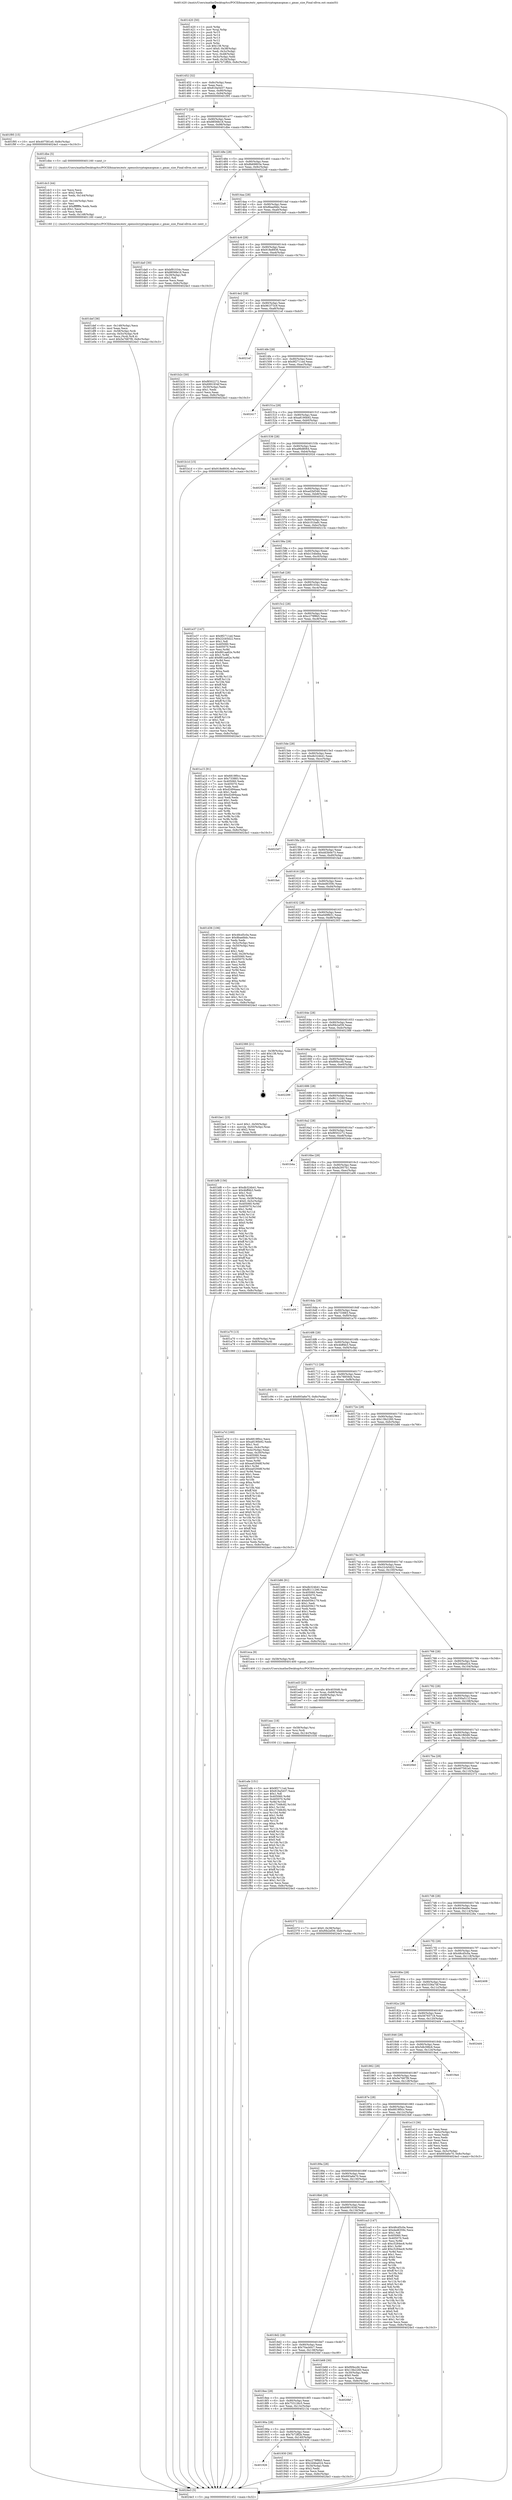 digraph "0x401420" {
  label = "0x401420 (/mnt/c/Users/mathe/Desktop/tcc/POCII/binaries/extr_opensslcryptogmacgmac.c_gmac_size_Final-ollvm.out::main(0))"
  labelloc = "t"
  node[shape=record]

  Entry [label="",width=0.3,height=0.3,shape=circle,fillcolor=black,style=filled]
  "0x401452" [label="{
     0x401452 [32]\l
     | [instrs]\l
     &nbsp;&nbsp;0x401452 \<+6\>: mov -0x8c(%rbp),%eax\l
     &nbsp;&nbsp;0x401458 \<+2\>: mov %eax,%ecx\l
     &nbsp;&nbsp;0x40145a \<+6\>: sub $0x816a5d37,%ecx\l
     &nbsp;&nbsp;0x401460 \<+6\>: mov %eax,-0x90(%rbp)\l
     &nbsp;&nbsp;0x401466 \<+6\>: mov %ecx,-0x94(%rbp)\l
     &nbsp;&nbsp;0x40146c \<+6\>: je 0000000000401f95 \<main+0xb75\>\l
  }"]
  "0x401f95" [label="{
     0x401f95 [15]\l
     | [instrs]\l
     &nbsp;&nbsp;0x401f95 \<+10\>: movl $0x407581e0,-0x8c(%rbp)\l
     &nbsp;&nbsp;0x401f9f \<+5\>: jmp 00000000004024e3 \<main+0x10c3\>\l
  }"]
  "0x401472" [label="{
     0x401472 [28]\l
     | [instrs]\l
     &nbsp;&nbsp;0x401472 \<+5\>: jmp 0000000000401477 \<main+0x57\>\l
     &nbsp;&nbsp;0x401477 \<+6\>: mov -0x90(%rbp),%eax\l
     &nbsp;&nbsp;0x40147d \<+5\>: sub $0x8856fe18,%eax\l
     &nbsp;&nbsp;0x401482 \<+6\>: mov %eax,-0x98(%rbp)\l
     &nbsp;&nbsp;0x401488 \<+6\>: je 0000000000401dbe \<main+0x99e\>\l
  }"]
  Exit [label="",width=0.3,height=0.3,shape=circle,fillcolor=black,style=filled,peripheries=2]
  "0x401dbe" [label="{
     0x401dbe [5]\l
     | [instrs]\l
     &nbsp;&nbsp;0x401dbe \<+5\>: call 0000000000401160 \<next_i\>\l
     | [calls]\l
     &nbsp;&nbsp;0x401160 \{1\} (/mnt/c/Users/mathe/Desktop/tcc/POCII/binaries/extr_opensslcryptogmacgmac.c_gmac_size_Final-ollvm.out::next_i)\l
  }"]
  "0x40148e" [label="{
     0x40148e [28]\l
     | [instrs]\l
     &nbsp;&nbsp;0x40148e \<+5\>: jmp 0000000000401493 \<main+0x73\>\l
     &nbsp;&nbsp;0x401493 \<+6\>: mov -0x90(%rbp),%eax\l
     &nbsp;&nbsp;0x401499 \<+5\>: sub $0x8b69803e,%eax\l
     &nbsp;&nbsp;0x40149e \<+6\>: mov %eax,-0x9c(%rbp)\l
     &nbsp;&nbsp;0x4014a4 \<+6\>: je 00000000004022a8 \<main+0xe88\>\l
  }"]
  "0x401efe" [label="{
     0x401efe [151]\l
     | [instrs]\l
     &nbsp;&nbsp;0x401efe \<+5\>: mov $0x9f2711ed,%eax\l
     &nbsp;&nbsp;0x401f03 \<+5\>: mov $0x816a5d37,%ecx\l
     &nbsp;&nbsp;0x401f08 \<+2\>: mov $0x1,%dl\l
     &nbsp;&nbsp;0x401f0a \<+8\>: mov 0x405060,%r8d\l
     &nbsp;&nbsp;0x401f12 \<+8\>: mov 0x405070,%r9d\l
     &nbsp;&nbsp;0x401f1a \<+3\>: mov %r8d,%r10d\l
     &nbsp;&nbsp;0x401f1d \<+7\>: add $0x17348c82,%r10d\l
     &nbsp;&nbsp;0x401f24 \<+4\>: sub $0x1,%r10d\l
     &nbsp;&nbsp;0x401f28 \<+7\>: sub $0x17348c82,%r10d\l
     &nbsp;&nbsp;0x401f2f \<+4\>: imul %r10d,%r8d\l
     &nbsp;&nbsp;0x401f33 \<+4\>: and $0x1,%r8d\l
     &nbsp;&nbsp;0x401f37 \<+4\>: cmp $0x0,%r8d\l
     &nbsp;&nbsp;0x401f3b \<+4\>: sete %r11b\l
     &nbsp;&nbsp;0x401f3f \<+4\>: cmp $0xa,%r9d\l
     &nbsp;&nbsp;0x401f43 \<+3\>: setl %bl\l
     &nbsp;&nbsp;0x401f46 \<+3\>: mov %r11b,%r14b\l
     &nbsp;&nbsp;0x401f49 \<+4\>: xor $0xff,%r14b\l
     &nbsp;&nbsp;0x401f4d \<+3\>: mov %bl,%r15b\l
     &nbsp;&nbsp;0x401f50 \<+4\>: xor $0xff,%r15b\l
     &nbsp;&nbsp;0x401f54 \<+3\>: xor $0x0,%dl\l
     &nbsp;&nbsp;0x401f57 \<+3\>: mov %r14b,%r12b\l
     &nbsp;&nbsp;0x401f5a \<+4\>: and $0x0,%r12b\l
     &nbsp;&nbsp;0x401f5e \<+3\>: and %dl,%r11b\l
     &nbsp;&nbsp;0x401f61 \<+3\>: mov %r15b,%r13b\l
     &nbsp;&nbsp;0x401f64 \<+4\>: and $0x0,%r13b\l
     &nbsp;&nbsp;0x401f68 \<+2\>: and %dl,%bl\l
     &nbsp;&nbsp;0x401f6a \<+3\>: or %r11b,%r12b\l
     &nbsp;&nbsp;0x401f6d \<+3\>: or %bl,%r13b\l
     &nbsp;&nbsp;0x401f70 \<+3\>: xor %r13b,%r12b\l
     &nbsp;&nbsp;0x401f73 \<+3\>: or %r15b,%r14b\l
     &nbsp;&nbsp;0x401f76 \<+4\>: xor $0xff,%r14b\l
     &nbsp;&nbsp;0x401f7a \<+3\>: or $0x0,%dl\l
     &nbsp;&nbsp;0x401f7d \<+3\>: and %dl,%r14b\l
     &nbsp;&nbsp;0x401f80 \<+3\>: or %r14b,%r12b\l
     &nbsp;&nbsp;0x401f83 \<+4\>: test $0x1,%r12b\l
     &nbsp;&nbsp;0x401f87 \<+3\>: cmovne %ecx,%eax\l
     &nbsp;&nbsp;0x401f8a \<+6\>: mov %eax,-0x8c(%rbp)\l
     &nbsp;&nbsp;0x401f90 \<+5\>: jmp 00000000004024e3 \<main+0x10c3\>\l
  }"]
  "0x4022a8" [label="{
     0x4022a8\l
  }", style=dashed]
  "0x4014aa" [label="{
     0x4014aa [28]\l
     | [instrs]\l
     &nbsp;&nbsp;0x4014aa \<+5\>: jmp 00000000004014af \<main+0x8f\>\l
     &nbsp;&nbsp;0x4014af \<+6\>: mov -0x90(%rbp),%eax\l
     &nbsp;&nbsp;0x4014b5 \<+5\>: sub $0x8baefddc,%eax\l
     &nbsp;&nbsp;0x4014ba \<+6\>: mov %eax,-0xa0(%rbp)\l
     &nbsp;&nbsp;0x4014c0 \<+6\>: je 0000000000401da0 \<main+0x980\>\l
  }"]
  "0x401eec" [label="{
     0x401eec [18]\l
     | [instrs]\l
     &nbsp;&nbsp;0x401eec \<+4\>: mov -0x58(%rbp),%rsi\l
     &nbsp;&nbsp;0x401ef0 \<+3\>: mov %rsi,%rdi\l
     &nbsp;&nbsp;0x401ef3 \<+6\>: mov %eax,-0x14c(%rbp)\l
     &nbsp;&nbsp;0x401ef9 \<+5\>: call 0000000000401030 \<free@plt\>\l
     | [calls]\l
     &nbsp;&nbsp;0x401030 \{1\} (unknown)\l
  }"]
  "0x401da0" [label="{
     0x401da0 [30]\l
     | [instrs]\l
     &nbsp;&nbsp;0x401da0 \<+5\>: mov $0xbf91034c,%eax\l
     &nbsp;&nbsp;0x401da5 \<+5\>: mov $0x8856fe18,%ecx\l
     &nbsp;&nbsp;0x401daa \<+3\>: mov -0x29(%rbp),%dl\l
     &nbsp;&nbsp;0x401dad \<+3\>: test $0x1,%dl\l
     &nbsp;&nbsp;0x401db0 \<+3\>: cmovne %ecx,%eax\l
     &nbsp;&nbsp;0x401db3 \<+6\>: mov %eax,-0x8c(%rbp)\l
     &nbsp;&nbsp;0x401db9 \<+5\>: jmp 00000000004024e3 \<main+0x10c3\>\l
  }"]
  "0x4014c6" [label="{
     0x4014c6 [28]\l
     | [instrs]\l
     &nbsp;&nbsp;0x4014c6 \<+5\>: jmp 00000000004014cb \<main+0xab\>\l
     &nbsp;&nbsp;0x4014cb \<+6\>: mov -0x90(%rbp),%eax\l
     &nbsp;&nbsp;0x4014d1 \<+5\>: sub $0x918e8936,%eax\l
     &nbsp;&nbsp;0x4014d6 \<+6\>: mov %eax,-0xa4(%rbp)\l
     &nbsp;&nbsp;0x4014dc \<+6\>: je 0000000000401b2c \<main+0x70c\>\l
  }"]
  "0x401ed3" [label="{
     0x401ed3 [25]\l
     | [instrs]\l
     &nbsp;&nbsp;0x401ed3 \<+10\>: movabs $0x4030d6,%rdi\l
     &nbsp;&nbsp;0x401edd \<+4\>: mov %rax,-0x68(%rbp)\l
     &nbsp;&nbsp;0x401ee1 \<+4\>: mov -0x68(%rbp),%rsi\l
     &nbsp;&nbsp;0x401ee5 \<+2\>: mov $0x0,%al\l
     &nbsp;&nbsp;0x401ee7 \<+5\>: call 0000000000401040 \<printf@plt\>\l
     | [calls]\l
     &nbsp;&nbsp;0x401040 \{1\} (unknown)\l
  }"]
  "0x401b2c" [label="{
     0x401b2c [30]\l
     | [instrs]\l
     &nbsp;&nbsp;0x401b2c \<+5\>: mov $0xf8502272,%eax\l
     &nbsp;&nbsp;0x401b31 \<+5\>: mov $0x6991934f,%ecx\l
     &nbsp;&nbsp;0x401b36 \<+3\>: mov -0x30(%rbp),%edx\l
     &nbsp;&nbsp;0x401b39 \<+3\>: cmp $0x1,%edx\l
     &nbsp;&nbsp;0x401b3c \<+3\>: cmovl %ecx,%eax\l
     &nbsp;&nbsp;0x401b3f \<+6\>: mov %eax,-0x8c(%rbp)\l
     &nbsp;&nbsp;0x401b45 \<+5\>: jmp 00000000004024e3 \<main+0x10c3\>\l
  }"]
  "0x4014e2" [label="{
     0x4014e2 [28]\l
     | [instrs]\l
     &nbsp;&nbsp;0x4014e2 \<+5\>: jmp 00000000004014e7 \<main+0xc7\>\l
     &nbsp;&nbsp;0x4014e7 \<+6\>: mov -0x90(%rbp),%eax\l
     &nbsp;&nbsp;0x4014ed \<+5\>: sub $0x961f73c9,%eax\l
     &nbsp;&nbsp;0x4014f2 \<+6\>: mov %eax,-0xa8(%rbp)\l
     &nbsp;&nbsp;0x4014f8 \<+6\>: je 00000000004021ef \<main+0xdcf\>\l
  }"]
  "0x401def" [label="{
     0x401def [36]\l
     | [instrs]\l
     &nbsp;&nbsp;0x401def \<+6\>: mov -0x148(%rbp),%ecx\l
     &nbsp;&nbsp;0x401df5 \<+3\>: imul %eax,%ecx\l
     &nbsp;&nbsp;0x401df8 \<+4\>: mov -0x58(%rbp),%rdi\l
     &nbsp;&nbsp;0x401dfc \<+4\>: movslq -0x5c(%rbp),%r8\l
     &nbsp;&nbsp;0x401e00 \<+4\>: mov %ecx,(%rdi,%r8,4)\l
     &nbsp;&nbsp;0x401e04 \<+10\>: movl $0x5e7687f9,-0x8c(%rbp)\l
     &nbsp;&nbsp;0x401e0e \<+5\>: jmp 00000000004024e3 \<main+0x10c3\>\l
  }"]
  "0x4021ef" [label="{
     0x4021ef\l
  }", style=dashed]
  "0x4014fe" [label="{
     0x4014fe [28]\l
     | [instrs]\l
     &nbsp;&nbsp;0x4014fe \<+5\>: jmp 0000000000401503 \<main+0xe3\>\l
     &nbsp;&nbsp;0x401503 \<+6\>: mov -0x90(%rbp),%eax\l
     &nbsp;&nbsp;0x401509 \<+5\>: sub $0x9f2711ed,%eax\l
     &nbsp;&nbsp;0x40150e \<+6\>: mov %eax,-0xac(%rbp)\l
     &nbsp;&nbsp;0x401514 \<+6\>: je 0000000000402417 \<main+0xff7\>\l
  }"]
  "0x401dc3" [label="{
     0x401dc3 [44]\l
     | [instrs]\l
     &nbsp;&nbsp;0x401dc3 \<+2\>: xor %ecx,%ecx\l
     &nbsp;&nbsp;0x401dc5 \<+5\>: mov $0x2,%edx\l
     &nbsp;&nbsp;0x401dca \<+6\>: mov %edx,-0x144(%rbp)\l
     &nbsp;&nbsp;0x401dd0 \<+1\>: cltd\l
     &nbsp;&nbsp;0x401dd1 \<+6\>: mov -0x144(%rbp),%esi\l
     &nbsp;&nbsp;0x401dd7 \<+2\>: idiv %esi\l
     &nbsp;&nbsp;0x401dd9 \<+6\>: imul $0xfffffffe,%edx,%edx\l
     &nbsp;&nbsp;0x401ddf \<+3\>: sub $0x1,%ecx\l
     &nbsp;&nbsp;0x401de2 \<+2\>: sub %ecx,%edx\l
     &nbsp;&nbsp;0x401de4 \<+6\>: mov %edx,-0x148(%rbp)\l
     &nbsp;&nbsp;0x401dea \<+5\>: call 0000000000401160 \<next_i\>\l
     | [calls]\l
     &nbsp;&nbsp;0x401160 \{1\} (/mnt/c/Users/mathe/Desktop/tcc/POCII/binaries/extr_opensslcryptogmacgmac.c_gmac_size_Final-ollvm.out::next_i)\l
  }"]
  "0x402417" [label="{
     0x402417\l
  }", style=dashed]
  "0x40151a" [label="{
     0x40151a [28]\l
     | [instrs]\l
     &nbsp;&nbsp;0x40151a \<+5\>: jmp 000000000040151f \<main+0xff\>\l
     &nbsp;&nbsp;0x40151f \<+6\>: mov -0x90(%rbp),%eax\l
     &nbsp;&nbsp;0x401525 \<+5\>: sub $0xa8190b92,%eax\l
     &nbsp;&nbsp;0x40152a \<+6\>: mov %eax,-0xb0(%rbp)\l
     &nbsp;&nbsp;0x401530 \<+6\>: je 0000000000401b1d \<main+0x6fd\>\l
  }"]
  "0x401bf8" [label="{
     0x401bf8 [156]\l
     | [instrs]\l
     &nbsp;&nbsp;0x401bf8 \<+5\>: mov $0xdb324b41,%ecx\l
     &nbsp;&nbsp;0x401bfd \<+5\>: mov $0x4bff4b3,%edx\l
     &nbsp;&nbsp;0x401c02 \<+3\>: mov $0x1,%sil\l
     &nbsp;&nbsp;0x401c05 \<+3\>: xor %r8d,%r8d\l
     &nbsp;&nbsp;0x401c08 \<+4\>: mov %rax,-0x58(%rbp)\l
     &nbsp;&nbsp;0x401c0c \<+7\>: movl $0x0,-0x5c(%rbp)\l
     &nbsp;&nbsp;0x401c13 \<+8\>: mov 0x405060,%r9d\l
     &nbsp;&nbsp;0x401c1b \<+8\>: mov 0x405070,%r10d\l
     &nbsp;&nbsp;0x401c23 \<+4\>: sub $0x1,%r8d\l
     &nbsp;&nbsp;0x401c27 \<+3\>: mov %r9d,%r11d\l
     &nbsp;&nbsp;0x401c2a \<+3\>: add %r8d,%r11d\l
     &nbsp;&nbsp;0x401c2d \<+4\>: imul %r11d,%r9d\l
     &nbsp;&nbsp;0x401c31 \<+4\>: and $0x1,%r9d\l
     &nbsp;&nbsp;0x401c35 \<+4\>: cmp $0x0,%r9d\l
     &nbsp;&nbsp;0x401c39 \<+3\>: sete %bl\l
     &nbsp;&nbsp;0x401c3c \<+4\>: cmp $0xa,%r10d\l
     &nbsp;&nbsp;0x401c40 \<+4\>: setl %r14b\l
     &nbsp;&nbsp;0x401c44 \<+3\>: mov %bl,%r15b\l
     &nbsp;&nbsp;0x401c47 \<+4\>: xor $0xff,%r15b\l
     &nbsp;&nbsp;0x401c4b \<+3\>: mov %r14b,%r12b\l
     &nbsp;&nbsp;0x401c4e \<+4\>: xor $0xff,%r12b\l
     &nbsp;&nbsp;0x401c52 \<+4\>: xor $0x1,%sil\l
     &nbsp;&nbsp;0x401c56 \<+3\>: mov %r15b,%r13b\l
     &nbsp;&nbsp;0x401c59 \<+4\>: and $0xff,%r13b\l
     &nbsp;&nbsp;0x401c5d \<+3\>: and %sil,%bl\l
     &nbsp;&nbsp;0x401c60 \<+3\>: mov %r12b,%al\l
     &nbsp;&nbsp;0x401c63 \<+2\>: and $0xff,%al\l
     &nbsp;&nbsp;0x401c65 \<+3\>: and %sil,%r14b\l
     &nbsp;&nbsp;0x401c68 \<+3\>: or %bl,%r13b\l
     &nbsp;&nbsp;0x401c6b \<+3\>: or %r14b,%al\l
     &nbsp;&nbsp;0x401c6e \<+3\>: xor %al,%r13b\l
     &nbsp;&nbsp;0x401c71 \<+3\>: or %r12b,%r15b\l
     &nbsp;&nbsp;0x401c74 \<+4\>: xor $0xff,%r15b\l
     &nbsp;&nbsp;0x401c78 \<+4\>: or $0x1,%sil\l
     &nbsp;&nbsp;0x401c7c \<+3\>: and %sil,%r15b\l
     &nbsp;&nbsp;0x401c7f \<+3\>: or %r15b,%r13b\l
     &nbsp;&nbsp;0x401c82 \<+4\>: test $0x1,%r13b\l
     &nbsp;&nbsp;0x401c86 \<+3\>: cmovne %edx,%ecx\l
     &nbsp;&nbsp;0x401c89 \<+6\>: mov %ecx,-0x8c(%rbp)\l
     &nbsp;&nbsp;0x401c8f \<+5\>: jmp 00000000004024e3 \<main+0x10c3\>\l
  }"]
  "0x401b1d" [label="{
     0x401b1d [15]\l
     | [instrs]\l
     &nbsp;&nbsp;0x401b1d \<+10\>: movl $0x918e8936,-0x8c(%rbp)\l
     &nbsp;&nbsp;0x401b27 \<+5\>: jmp 00000000004024e3 \<main+0x10c3\>\l
  }"]
  "0x401536" [label="{
     0x401536 [28]\l
     | [instrs]\l
     &nbsp;&nbsp;0x401536 \<+5\>: jmp 000000000040153b \<main+0x11b\>\l
     &nbsp;&nbsp;0x40153b \<+6\>: mov -0x90(%rbp),%eax\l
     &nbsp;&nbsp;0x401541 \<+5\>: sub $0xa96d8064,%eax\l
     &nbsp;&nbsp;0x401546 \<+6\>: mov %eax,-0xb4(%rbp)\l
     &nbsp;&nbsp;0x40154c \<+6\>: je 000000000040202d \<main+0xc0d\>\l
  }"]
  "0x401a7d" [label="{
     0x401a7d [160]\l
     | [instrs]\l
     &nbsp;&nbsp;0x401a7d \<+5\>: mov $0x6819f0cc,%ecx\l
     &nbsp;&nbsp;0x401a82 \<+5\>: mov $0xa8190b92,%edx\l
     &nbsp;&nbsp;0x401a87 \<+3\>: mov $0x1,%sil\l
     &nbsp;&nbsp;0x401a8a \<+3\>: mov %eax,-0x4c(%rbp)\l
     &nbsp;&nbsp;0x401a8d \<+3\>: mov -0x4c(%rbp),%eax\l
     &nbsp;&nbsp;0x401a90 \<+3\>: mov %eax,-0x30(%rbp)\l
     &nbsp;&nbsp;0x401a93 \<+7\>: mov 0x405060,%eax\l
     &nbsp;&nbsp;0x401a9a \<+8\>: mov 0x405070,%r8d\l
     &nbsp;&nbsp;0x401aa2 \<+3\>: mov %eax,%r9d\l
     &nbsp;&nbsp;0x401aa5 \<+7\>: sub $0xea02948f,%r9d\l
     &nbsp;&nbsp;0x401aac \<+4\>: sub $0x1,%r9d\l
     &nbsp;&nbsp;0x401ab0 \<+7\>: add $0xea02948f,%r9d\l
     &nbsp;&nbsp;0x401ab7 \<+4\>: imul %r9d,%eax\l
     &nbsp;&nbsp;0x401abb \<+3\>: and $0x1,%eax\l
     &nbsp;&nbsp;0x401abe \<+3\>: cmp $0x0,%eax\l
     &nbsp;&nbsp;0x401ac1 \<+4\>: sete %r10b\l
     &nbsp;&nbsp;0x401ac5 \<+4\>: cmp $0xa,%r8d\l
     &nbsp;&nbsp;0x401ac9 \<+4\>: setl %r11b\l
     &nbsp;&nbsp;0x401acd \<+3\>: mov %r10b,%bl\l
     &nbsp;&nbsp;0x401ad0 \<+3\>: xor $0xff,%bl\l
     &nbsp;&nbsp;0x401ad3 \<+3\>: mov %r11b,%r14b\l
     &nbsp;&nbsp;0x401ad6 \<+4\>: xor $0xff,%r14b\l
     &nbsp;&nbsp;0x401ada \<+4\>: xor $0x0,%sil\l
     &nbsp;&nbsp;0x401ade \<+3\>: mov %bl,%r15b\l
     &nbsp;&nbsp;0x401ae1 \<+4\>: and $0x0,%r15b\l
     &nbsp;&nbsp;0x401ae5 \<+3\>: and %sil,%r10b\l
     &nbsp;&nbsp;0x401ae8 \<+3\>: mov %r14b,%r12b\l
     &nbsp;&nbsp;0x401aeb \<+4\>: and $0x0,%r12b\l
     &nbsp;&nbsp;0x401aef \<+3\>: and %sil,%r11b\l
     &nbsp;&nbsp;0x401af2 \<+3\>: or %r10b,%r15b\l
     &nbsp;&nbsp;0x401af5 \<+3\>: or %r11b,%r12b\l
     &nbsp;&nbsp;0x401af8 \<+3\>: xor %r12b,%r15b\l
     &nbsp;&nbsp;0x401afb \<+3\>: or %r14b,%bl\l
     &nbsp;&nbsp;0x401afe \<+3\>: xor $0xff,%bl\l
     &nbsp;&nbsp;0x401b01 \<+4\>: or $0x0,%sil\l
     &nbsp;&nbsp;0x401b05 \<+3\>: and %sil,%bl\l
     &nbsp;&nbsp;0x401b08 \<+3\>: or %bl,%r15b\l
     &nbsp;&nbsp;0x401b0b \<+4\>: test $0x1,%r15b\l
     &nbsp;&nbsp;0x401b0f \<+3\>: cmovne %edx,%ecx\l
     &nbsp;&nbsp;0x401b12 \<+6\>: mov %ecx,-0x8c(%rbp)\l
     &nbsp;&nbsp;0x401b18 \<+5\>: jmp 00000000004024e3 \<main+0x10c3\>\l
  }"]
  "0x40202d" [label="{
     0x40202d\l
  }", style=dashed]
  "0x401552" [label="{
     0x401552 [28]\l
     | [instrs]\l
     &nbsp;&nbsp;0x401552 \<+5\>: jmp 0000000000401557 \<main+0x137\>\l
     &nbsp;&nbsp;0x401557 \<+6\>: mov -0x90(%rbp),%eax\l
     &nbsp;&nbsp;0x40155d \<+5\>: sub $0xad2bf346,%eax\l
     &nbsp;&nbsp;0x401562 \<+6\>: mov %eax,-0xb8(%rbp)\l
     &nbsp;&nbsp;0x401568 \<+6\>: je 000000000040239d \<main+0xf7d\>\l
  }"]
  "0x401420" [label="{
     0x401420 [50]\l
     | [instrs]\l
     &nbsp;&nbsp;0x401420 \<+1\>: push %rbp\l
     &nbsp;&nbsp;0x401421 \<+3\>: mov %rsp,%rbp\l
     &nbsp;&nbsp;0x401424 \<+2\>: push %r15\l
     &nbsp;&nbsp;0x401426 \<+2\>: push %r14\l
     &nbsp;&nbsp;0x401428 \<+2\>: push %r13\l
     &nbsp;&nbsp;0x40142a \<+2\>: push %r12\l
     &nbsp;&nbsp;0x40142c \<+1\>: push %rbx\l
     &nbsp;&nbsp;0x40142d \<+7\>: sub $0x138,%rsp\l
     &nbsp;&nbsp;0x401434 \<+7\>: movl $0x0,-0x38(%rbp)\l
     &nbsp;&nbsp;0x40143b \<+3\>: mov %edi,-0x3c(%rbp)\l
     &nbsp;&nbsp;0x40143e \<+4\>: mov %rsi,-0x48(%rbp)\l
     &nbsp;&nbsp;0x401442 \<+3\>: mov -0x3c(%rbp),%edi\l
     &nbsp;&nbsp;0x401445 \<+3\>: mov %edi,-0x34(%rbp)\l
     &nbsp;&nbsp;0x401448 \<+10\>: movl $0x7b72ff2b,-0x8c(%rbp)\l
  }"]
  "0x40239d" [label="{
     0x40239d\l
  }", style=dashed]
  "0x40156e" [label="{
     0x40156e [28]\l
     | [instrs]\l
     &nbsp;&nbsp;0x40156e \<+5\>: jmp 0000000000401573 \<main+0x153\>\l
     &nbsp;&nbsp;0x401573 \<+6\>: mov -0x90(%rbp),%eax\l
     &nbsp;&nbsp;0x401579 \<+5\>: sub $0xb101bafc,%eax\l
     &nbsp;&nbsp;0x40157e \<+6\>: mov %eax,-0xbc(%rbp)\l
     &nbsp;&nbsp;0x401584 \<+6\>: je 000000000040215c \<main+0xd3c\>\l
  }"]
  "0x4024e3" [label="{
     0x4024e3 [5]\l
     | [instrs]\l
     &nbsp;&nbsp;0x4024e3 \<+5\>: jmp 0000000000401452 \<main+0x32\>\l
  }"]
  "0x40215c" [label="{
     0x40215c\l
  }", style=dashed]
  "0x40158a" [label="{
     0x40158a [28]\l
     | [instrs]\l
     &nbsp;&nbsp;0x40158a \<+5\>: jmp 000000000040158f \<main+0x16f\>\l
     &nbsp;&nbsp;0x40158f \<+6\>: mov -0x90(%rbp),%eax\l
     &nbsp;&nbsp;0x401595 \<+5\>: sub $0xb154beba,%eax\l
     &nbsp;&nbsp;0x40159a \<+6\>: mov %eax,-0xc0(%rbp)\l
     &nbsp;&nbsp;0x4015a0 \<+6\>: je 00000000004020dd \<main+0xcbd\>\l
  }"]
  "0x401926" [label="{
     0x401926\l
  }", style=dashed]
  "0x4020dd" [label="{
     0x4020dd\l
  }", style=dashed]
  "0x4015a6" [label="{
     0x4015a6 [28]\l
     | [instrs]\l
     &nbsp;&nbsp;0x4015a6 \<+5\>: jmp 00000000004015ab \<main+0x18b\>\l
     &nbsp;&nbsp;0x4015ab \<+6\>: mov -0x90(%rbp),%eax\l
     &nbsp;&nbsp;0x4015b1 \<+5\>: sub $0xbf91034c,%eax\l
     &nbsp;&nbsp;0x4015b6 \<+6\>: mov %eax,-0xc4(%rbp)\l
     &nbsp;&nbsp;0x4015bc \<+6\>: je 0000000000401e37 \<main+0xa17\>\l
  }"]
  "0x401930" [label="{
     0x401930 [30]\l
     | [instrs]\l
     &nbsp;&nbsp;0x401930 \<+5\>: mov $0xc279f8b5,%eax\l
     &nbsp;&nbsp;0x401935 \<+5\>: mov $0x2d4ba024,%ecx\l
     &nbsp;&nbsp;0x40193a \<+3\>: mov -0x34(%rbp),%edx\l
     &nbsp;&nbsp;0x40193d \<+3\>: cmp $0x2,%edx\l
     &nbsp;&nbsp;0x401940 \<+3\>: cmovne %ecx,%eax\l
     &nbsp;&nbsp;0x401943 \<+6\>: mov %eax,-0x8c(%rbp)\l
     &nbsp;&nbsp;0x401949 \<+5\>: jmp 00000000004024e3 \<main+0x10c3\>\l
  }"]
  "0x401e37" [label="{
     0x401e37 [147]\l
     | [instrs]\l
     &nbsp;&nbsp;0x401e37 \<+5\>: mov $0x9f2711ed,%eax\l
     &nbsp;&nbsp;0x401e3c \<+5\>: mov $0x22cb5d22,%ecx\l
     &nbsp;&nbsp;0x401e41 \<+2\>: mov $0x1,%dl\l
     &nbsp;&nbsp;0x401e43 \<+7\>: mov 0x405060,%esi\l
     &nbsp;&nbsp;0x401e4a \<+7\>: mov 0x405070,%edi\l
     &nbsp;&nbsp;0x401e51 \<+3\>: mov %esi,%r8d\l
     &nbsp;&nbsp;0x401e54 \<+7\>: sub $0x881aa62e,%r8d\l
     &nbsp;&nbsp;0x401e5b \<+4\>: sub $0x1,%r8d\l
     &nbsp;&nbsp;0x401e5f \<+7\>: add $0x881aa62e,%r8d\l
     &nbsp;&nbsp;0x401e66 \<+4\>: imul %r8d,%esi\l
     &nbsp;&nbsp;0x401e6a \<+3\>: and $0x1,%esi\l
     &nbsp;&nbsp;0x401e6d \<+3\>: cmp $0x0,%esi\l
     &nbsp;&nbsp;0x401e70 \<+4\>: sete %r9b\l
     &nbsp;&nbsp;0x401e74 \<+3\>: cmp $0xa,%edi\l
     &nbsp;&nbsp;0x401e77 \<+4\>: setl %r10b\l
     &nbsp;&nbsp;0x401e7b \<+3\>: mov %r9b,%r11b\l
     &nbsp;&nbsp;0x401e7e \<+4\>: xor $0xff,%r11b\l
     &nbsp;&nbsp;0x401e82 \<+3\>: mov %r10b,%bl\l
     &nbsp;&nbsp;0x401e85 \<+3\>: xor $0xff,%bl\l
     &nbsp;&nbsp;0x401e88 \<+3\>: xor $0x1,%dl\l
     &nbsp;&nbsp;0x401e8b \<+3\>: mov %r11b,%r14b\l
     &nbsp;&nbsp;0x401e8e \<+4\>: and $0xff,%r14b\l
     &nbsp;&nbsp;0x401e92 \<+3\>: and %dl,%r9b\l
     &nbsp;&nbsp;0x401e95 \<+3\>: mov %bl,%r15b\l
     &nbsp;&nbsp;0x401e98 \<+4\>: and $0xff,%r15b\l
     &nbsp;&nbsp;0x401e9c \<+3\>: and %dl,%r10b\l
     &nbsp;&nbsp;0x401e9f \<+3\>: or %r9b,%r14b\l
     &nbsp;&nbsp;0x401ea2 \<+3\>: or %r10b,%r15b\l
     &nbsp;&nbsp;0x401ea5 \<+3\>: xor %r15b,%r14b\l
     &nbsp;&nbsp;0x401ea8 \<+3\>: or %bl,%r11b\l
     &nbsp;&nbsp;0x401eab \<+4\>: xor $0xff,%r11b\l
     &nbsp;&nbsp;0x401eaf \<+3\>: or $0x1,%dl\l
     &nbsp;&nbsp;0x401eb2 \<+3\>: and %dl,%r11b\l
     &nbsp;&nbsp;0x401eb5 \<+3\>: or %r11b,%r14b\l
     &nbsp;&nbsp;0x401eb8 \<+4\>: test $0x1,%r14b\l
     &nbsp;&nbsp;0x401ebc \<+3\>: cmovne %ecx,%eax\l
     &nbsp;&nbsp;0x401ebf \<+6\>: mov %eax,-0x8c(%rbp)\l
     &nbsp;&nbsp;0x401ec5 \<+5\>: jmp 00000000004024e3 \<main+0x10c3\>\l
  }"]
  "0x4015c2" [label="{
     0x4015c2 [28]\l
     | [instrs]\l
     &nbsp;&nbsp;0x4015c2 \<+5\>: jmp 00000000004015c7 \<main+0x1a7\>\l
     &nbsp;&nbsp;0x4015c7 \<+6\>: mov -0x90(%rbp),%eax\l
     &nbsp;&nbsp;0x4015cd \<+5\>: sub $0xc279f8b5,%eax\l
     &nbsp;&nbsp;0x4015d2 \<+6\>: mov %eax,-0xc8(%rbp)\l
     &nbsp;&nbsp;0x4015d8 \<+6\>: je 0000000000401a15 \<main+0x5f5\>\l
  }"]
  "0x40190a" [label="{
     0x40190a [28]\l
     | [instrs]\l
     &nbsp;&nbsp;0x40190a \<+5\>: jmp 000000000040190f \<main+0x4ef\>\l
     &nbsp;&nbsp;0x40190f \<+6\>: mov -0x90(%rbp),%eax\l
     &nbsp;&nbsp;0x401915 \<+5\>: sub $0x7b72ff2b,%eax\l
     &nbsp;&nbsp;0x40191a \<+6\>: mov %eax,-0x140(%rbp)\l
     &nbsp;&nbsp;0x401920 \<+6\>: je 0000000000401930 \<main+0x510\>\l
  }"]
  "0x401a15" [label="{
     0x401a15 [91]\l
     | [instrs]\l
     &nbsp;&nbsp;0x401a15 \<+5\>: mov $0x6819f0cc,%eax\l
     &nbsp;&nbsp;0x401a1a \<+5\>: mov $0x733883,%ecx\l
     &nbsp;&nbsp;0x401a1f \<+7\>: mov 0x405060,%edx\l
     &nbsp;&nbsp;0x401a26 \<+7\>: mov 0x405070,%esi\l
     &nbsp;&nbsp;0x401a2d \<+2\>: mov %edx,%edi\l
     &nbsp;&nbsp;0x401a2f \<+6\>: sub $0xd2d94aaa,%edi\l
     &nbsp;&nbsp;0x401a35 \<+3\>: sub $0x1,%edi\l
     &nbsp;&nbsp;0x401a38 \<+6\>: add $0xd2d94aaa,%edi\l
     &nbsp;&nbsp;0x401a3e \<+3\>: imul %edi,%edx\l
     &nbsp;&nbsp;0x401a41 \<+3\>: and $0x1,%edx\l
     &nbsp;&nbsp;0x401a44 \<+3\>: cmp $0x0,%edx\l
     &nbsp;&nbsp;0x401a47 \<+4\>: sete %r8b\l
     &nbsp;&nbsp;0x401a4b \<+3\>: cmp $0xa,%esi\l
     &nbsp;&nbsp;0x401a4e \<+4\>: setl %r9b\l
     &nbsp;&nbsp;0x401a52 \<+3\>: mov %r8b,%r10b\l
     &nbsp;&nbsp;0x401a55 \<+3\>: and %r9b,%r10b\l
     &nbsp;&nbsp;0x401a58 \<+3\>: xor %r9b,%r8b\l
     &nbsp;&nbsp;0x401a5b \<+3\>: or %r8b,%r10b\l
     &nbsp;&nbsp;0x401a5e \<+4\>: test $0x1,%r10b\l
     &nbsp;&nbsp;0x401a62 \<+3\>: cmovne %ecx,%eax\l
     &nbsp;&nbsp;0x401a65 \<+6\>: mov %eax,-0x8c(%rbp)\l
     &nbsp;&nbsp;0x401a6b \<+5\>: jmp 00000000004024e3 \<main+0x10c3\>\l
  }"]
  "0x4015de" [label="{
     0x4015de [28]\l
     | [instrs]\l
     &nbsp;&nbsp;0x4015de \<+5\>: jmp 00000000004015e3 \<main+0x1c3\>\l
     &nbsp;&nbsp;0x4015e3 \<+6\>: mov -0x90(%rbp),%eax\l
     &nbsp;&nbsp;0x4015e9 \<+5\>: sub $0xdb324b41,%eax\l
     &nbsp;&nbsp;0x4015ee \<+6\>: mov %eax,-0xcc(%rbp)\l
     &nbsp;&nbsp;0x4015f4 \<+6\>: je 00000000004023d7 \<main+0xfb7\>\l
  }"]
  "0x40213a" [label="{
     0x40213a\l
  }", style=dashed]
  "0x4023d7" [label="{
     0x4023d7\l
  }", style=dashed]
  "0x4015fa" [label="{
     0x4015fa [28]\l
     | [instrs]\l
     &nbsp;&nbsp;0x4015fa \<+5\>: jmp 00000000004015ff \<main+0x1df\>\l
     &nbsp;&nbsp;0x4015ff \<+6\>: mov -0x90(%rbp),%eax\l
     &nbsp;&nbsp;0x401605 \<+5\>: sub $0xdd3b0e73,%eax\l
     &nbsp;&nbsp;0x40160a \<+6\>: mov %eax,-0xd0(%rbp)\l
     &nbsp;&nbsp;0x401610 \<+6\>: je 0000000000401fa4 \<main+0xb84\>\l
  }"]
  "0x4018ee" [label="{
     0x4018ee [28]\l
     | [instrs]\l
     &nbsp;&nbsp;0x4018ee \<+5\>: jmp 00000000004018f3 \<main+0x4d3\>\l
     &nbsp;&nbsp;0x4018f3 \<+6\>: mov -0x90(%rbp),%eax\l
     &nbsp;&nbsp;0x4018f9 \<+5\>: sub $0x753126c5,%eax\l
     &nbsp;&nbsp;0x4018fe \<+6\>: mov %eax,-0x13c(%rbp)\l
     &nbsp;&nbsp;0x401904 \<+6\>: je 000000000040213a \<main+0xd1a\>\l
  }"]
  "0x401fa4" [label="{
     0x401fa4\l
  }", style=dashed]
  "0x401616" [label="{
     0x401616 [28]\l
     | [instrs]\l
     &nbsp;&nbsp;0x401616 \<+5\>: jmp 000000000040161b \<main+0x1fb\>\l
     &nbsp;&nbsp;0x40161b \<+6\>: mov -0x90(%rbp),%eax\l
     &nbsp;&nbsp;0x401621 \<+5\>: sub $0xded6359c,%eax\l
     &nbsp;&nbsp;0x401626 \<+6\>: mov %eax,-0xd4(%rbp)\l
     &nbsp;&nbsp;0x40162c \<+6\>: je 0000000000401d36 \<main+0x916\>\l
  }"]
  "0x4020bf" [label="{
     0x4020bf\l
  }", style=dashed]
  "0x401d36" [label="{
     0x401d36 [106]\l
     | [instrs]\l
     &nbsp;&nbsp;0x401d36 \<+5\>: mov $0x48cd5c0a,%eax\l
     &nbsp;&nbsp;0x401d3b \<+5\>: mov $0x8baefddc,%ecx\l
     &nbsp;&nbsp;0x401d40 \<+2\>: xor %edx,%edx\l
     &nbsp;&nbsp;0x401d42 \<+3\>: mov -0x5c(%rbp),%esi\l
     &nbsp;&nbsp;0x401d45 \<+3\>: cmp -0x50(%rbp),%esi\l
     &nbsp;&nbsp;0x401d48 \<+4\>: setl %dil\l
     &nbsp;&nbsp;0x401d4c \<+4\>: and $0x1,%dil\l
     &nbsp;&nbsp;0x401d50 \<+4\>: mov %dil,-0x29(%rbp)\l
     &nbsp;&nbsp;0x401d54 \<+7\>: mov 0x405060,%esi\l
     &nbsp;&nbsp;0x401d5b \<+8\>: mov 0x405070,%r8d\l
     &nbsp;&nbsp;0x401d63 \<+3\>: sub $0x1,%edx\l
     &nbsp;&nbsp;0x401d66 \<+3\>: mov %esi,%r9d\l
     &nbsp;&nbsp;0x401d69 \<+3\>: add %edx,%r9d\l
     &nbsp;&nbsp;0x401d6c \<+4\>: imul %r9d,%esi\l
     &nbsp;&nbsp;0x401d70 \<+3\>: and $0x1,%esi\l
     &nbsp;&nbsp;0x401d73 \<+3\>: cmp $0x0,%esi\l
     &nbsp;&nbsp;0x401d76 \<+4\>: sete %dil\l
     &nbsp;&nbsp;0x401d7a \<+4\>: cmp $0xa,%r8d\l
     &nbsp;&nbsp;0x401d7e \<+4\>: setl %r10b\l
     &nbsp;&nbsp;0x401d82 \<+3\>: mov %dil,%r11b\l
     &nbsp;&nbsp;0x401d85 \<+3\>: and %r10b,%r11b\l
     &nbsp;&nbsp;0x401d88 \<+3\>: xor %r10b,%dil\l
     &nbsp;&nbsp;0x401d8b \<+3\>: or %dil,%r11b\l
     &nbsp;&nbsp;0x401d8e \<+4\>: test $0x1,%r11b\l
     &nbsp;&nbsp;0x401d92 \<+3\>: cmovne %ecx,%eax\l
     &nbsp;&nbsp;0x401d95 \<+6\>: mov %eax,-0x8c(%rbp)\l
     &nbsp;&nbsp;0x401d9b \<+5\>: jmp 00000000004024e3 \<main+0x10c3\>\l
  }"]
  "0x401632" [label="{
     0x401632 [28]\l
     | [instrs]\l
     &nbsp;&nbsp;0x401632 \<+5\>: jmp 0000000000401637 \<main+0x217\>\l
     &nbsp;&nbsp;0x401637 \<+6\>: mov -0x90(%rbp),%eax\l
     &nbsp;&nbsp;0x40163d \<+5\>: sub $0xe0d9fb51,%eax\l
     &nbsp;&nbsp;0x401642 \<+6\>: mov %eax,-0xd8(%rbp)\l
     &nbsp;&nbsp;0x401648 \<+6\>: je 0000000000402303 \<main+0xee3\>\l
  }"]
  "0x4018d2" [label="{
     0x4018d2 [28]\l
     | [instrs]\l
     &nbsp;&nbsp;0x4018d2 \<+5\>: jmp 00000000004018d7 \<main+0x4b7\>\l
     &nbsp;&nbsp;0x4018d7 \<+6\>: mov -0x90(%rbp),%eax\l
     &nbsp;&nbsp;0x4018dd \<+5\>: sub $0x70acb0c7,%eax\l
     &nbsp;&nbsp;0x4018e2 \<+6\>: mov %eax,-0x138(%rbp)\l
     &nbsp;&nbsp;0x4018e8 \<+6\>: je 00000000004020bf \<main+0xc9f\>\l
  }"]
  "0x402303" [label="{
     0x402303\l
  }", style=dashed]
  "0x40164e" [label="{
     0x40164e [28]\l
     | [instrs]\l
     &nbsp;&nbsp;0x40164e \<+5\>: jmp 0000000000401653 \<main+0x233\>\l
     &nbsp;&nbsp;0x401653 \<+6\>: mov -0x90(%rbp),%eax\l
     &nbsp;&nbsp;0x401659 \<+5\>: sub $0xf0b2ef39,%eax\l
     &nbsp;&nbsp;0x40165e \<+6\>: mov %eax,-0xdc(%rbp)\l
     &nbsp;&nbsp;0x401664 \<+6\>: je 0000000000402388 \<main+0xf68\>\l
  }"]
  "0x401b68" [label="{
     0x401b68 [30]\l
     | [instrs]\l
     &nbsp;&nbsp;0x401b68 \<+5\>: mov $0xf0f4ccfd,%eax\l
     &nbsp;&nbsp;0x401b6d \<+5\>: mov $0x13fe2260,%ecx\l
     &nbsp;&nbsp;0x401b72 \<+3\>: mov -0x30(%rbp),%edx\l
     &nbsp;&nbsp;0x401b75 \<+3\>: cmp $0x0,%edx\l
     &nbsp;&nbsp;0x401b78 \<+3\>: cmove %ecx,%eax\l
     &nbsp;&nbsp;0x401b7b \<+6\>: mov %eax,-0x8c(%rbp)\l
     &nbsp;&nbsp;0x401b81 \<+5\>: jmp 00000000004024e3 \<main+0x10c3\>\l
  }"]
  "0x402388" [label="{
     0x402388 [21]\l
     | [instrs]\l
     &nbsp;&nbsp;0x402388 \<+3\>: mov -0x38(%rbp),%eax\l
     &nbsp;&nbsp;0x40238b \<+7\>: add $0x138,%rsp\l
     &nbsp;&nbsp;0x402392 \<+1\>: pop %rbx\l
     &nbsp;&nbsp;0x402393 \<+2\>: pop %r12\l
     &nbsp;&nbsp;0x402395 \<+2\>: pop %r13\l
     &nbsp;&nbsp;0x402397 \<+2\>: pop %r14\l
     &nbsp;&nbsp;0x402399 \<+2\>: pop %r15\l
     &nbsp;&nbsp;0x40239b \<+1\>: pop %rbp\l
     &nbsp;&nbsp;0x40239c \<+1\>: ret\l
  }"]
  "0x40166a" [label="{
     0x40166a [28]\l
     | [instrs]\l
     &nbsp;&nbsp;0x40166a \<+5\>: jmp 000000000040166f \<main+0x24f\>\l
     &nbsp;&nbsp;0x40166f \<+6\>: mov -0x90(%rbp),%eax\l
     &nbsp;&nbsp;0x401675 \<+5\>: sub $0xf0f4ccfd,%eax\l
     &nbsp;&nbsp;0x40167a \<+6\>: mov %eax,-0xe0(%rbp)\l
     &nbsp;&nbsp;0x401680 \<+6\>: je 0000000000402299 \<main+0xe79\>\l
  }"]
  "0x4018b6" [label="{
     0x4018b6 [28]\l
     | [instrs]\l
     &nbsp;&nbsp;0x4018b6 \<+5\>: jmp 00000000004018bb \<main+0x49b\>\l
     &nbsp;&nbsp;0x4018bb \<+6\>: mov -0x90(%rbp),%eax\l
     &nbsp;&nbsp;0x4018c1 \<+5\>: sub $0x6991934f,%eax\l
     &nbsp;&nbsp;0x4018c6 \<+6\>: mov %eax,-0x134(%rbp)\l
     &nbsp;&nbsp;0x4018cc \<+6\>: je 0000000000401b68 \<main+0x748\>\l
  }"]
  "0x402299" [label="{
     0x402299\l
  }", style=dashed]
  "0x401686" [label="{
     0x401686 [28]\l
     | [instrs]\l
     &nbsp;&nbsp;0x401686 \<+5\>: jmp 000000000040168b \<main+0x26b\>\l
     &nbsp;&nbsp;0x40168b \<+6\>: mov -0x90(%rbp),%eax\l
     &nbsp;&nbsp;0x401691 \<+5\>: sub $0xf6111290,%eax\l
     &nbsp;&nbsp;0x401696 \<+6\>: mov %eax,-0xe4(%rbp)\l
     &nbsp;&nbsp;0x40169c \<+6\>: je 0000000000401be1 \<main+0x7c1\>\l
  }"]
  "0x401ca3" [label="{
     0x401ca3 [147]\l
     | [instrs]\l
     &nbsp;&nbsp;0x401ca3 \<+5\>: mov $0x48cd5c0a,%eax\l
     &nbsp;&nbsp;0x401ca8 \<+5\>: mov $0xded6359c,%ecx\l
     &nbsp;&nbsp;0x401cad \<+2\>: mov $0x1,%dl\l
     &nbsp;&nbsp;0x401caf \<+7\>: mov 0x405060,%esi\l
     &nbsp;&nbsp;0x401cb6 \<+7\>: mov 0x405070,%edi\l
     &nbsp;&nbsp;0x401cbd \<+3\>: mov %esi,%r8d\l
     &nbsp;&nbsp;0x401cc0 \<+7\>: sub $0xc5284ec8,%r8d\l
     &nbsp;&nbsp;0x401cc7 \<+4\>: sub $0x1,%r8d\l
     &nbsp;&nbsp;0x401ccb \<+7\>: add $0xc5284ec8,%r8d\l
     &nbsp;&nbsp;0x401cd2 \<+4\>: imul %r8d,%esi\l
     &nbsp;&nbsp;0x401cd6 \<+3\>: and $0x1,%esi\l
     &nbsp;&nbsp;0x401cd9 \<+3\>: cmp $0x0,%esi\l
     &nbsp;&nbsp;0x401cdc \<+4\>: sete %r9b\l
     &nbsp;&nbsp;0x401ce0 \<+3\>: cmp $0xa,%edi\l
     &nbsp;&nbsp;0x401ce3 \<+4\>: setl %r10b\l
     &nbsp;&nbsp;0x401ce7 \<+3\>: mov %r9b,%r11b\l
     &nbsp;&nbsp;0x401cea \<+4\>: xor $0xff,%r11b\l
     &nbsp;&nbsp;0x401cee \<+3\>: mov %r10b,%bl\l
     &nbsp;&nbsp;0x401cf1 \<+3\>: xor $0xff,%bl\l
     &nbsp;&nbsp;0x401cf4 \<+3\>: xor $0x0,%dl\l
     &nbsp;&nbsp;0x401cf7 \<+3\>: mov %r11b,%r14b\l
     &nbsp;&nbsp;0x401cfa \<+4\>: and $0x0,%r14b\l
     &nbsp;&nbsp;0x401cfe \<+3\>: and %dl,%r9b\l
     &nbsp;&nbsp;0x401d01 \<+3\>: mov %bl,%r15b\l
     &nbsp;&nbsp;0x401d04 \<+4\>: and $0x0,%r15b\l
     &nbsp;&nbsp;0x401d08 \<+3\>: and %dl,%r10b\l
     &nbsp;&nbsp;0x401d0b \<+3\>: or %r9b,%r14b\l
     &nbsp;&nbsp;0x401d0e \<+3\>: or %r10b,%r15b\l
     &nbsp;&nbsp;0x401d11 \<+3\>: xor %r15b,%r14b\l
     &nbsp;&nbsp;0x401d14 \<+3\>: or %bl,%r11b\l
     &nbsp;&nbsp;0x401d17 \<+4\>: xor $0xff,%r11b\l
     &nbsp;&nbsp;0x401d1b \<+3\>: or $0x0,%dl\l
     &nbsp;&nbsp;0x401d1e \<+3\>: and %dl,%r11b\l
     &nbsp;&nbsp;0x401d21 \<+3\>: or %r11b,%r14b\l
     &nbsp;&nbsp;0x401d24 \<+4\>: test $0x1,%r14b\l
     &nbsp;&nbsp;0x401d28 \<+3\>: cmovne %ecx,%eax\l
     &nbsp;&nbsp;0x401d2b \<+6\>: mov %eax,-0x8c(%rbp)\l
     &nbsp;&nbsp;0x401d31 \<+5\>: jmp 00000000004024e3 \<main+0x10c3\>\l
  }"]
  "0x401be1" [label="{
     0x401be1 [23]\l
     | [instrs]\l
     &nbsp;&nbsp;0x401be1 \<+7\>: movl $0x1,-0x50(%rbp)\l
     &nbsp;&nbsp;0x401be8 \<+4\>: movslq -0x50(%rbp),%rax\l
     &nbsp;&nbsp;0x401bec \<+4\>: shl $0x2,%rax\l
     &nbsp;&nbsp;0x401bf0 \<+3\>: mov %rax,%rdi\l
     &nbsp;&nbsp;0x401bf3 \<+5\>: call 0000000000401050 \<malloc@plt\>\l
     | [calls]\l
     &nbsp;&nbsp;0x401050 \{1\} (unknown)\l
  }"]
  "0x4016a2" [label="{
     0x4016a2 [28]\l
     | [instrs]\l
     &nbsp;&nbsp;0x4016a2 \<+5\>: jmp 00000000004016a7 \<main+0x287\>\l
     &nbsp;&nbsp;0x4016a7 \<+6\>: mov -0x90(%rbp),%eax\l
     &nbsp;&nbsp;0x4016ad \<+5\>: sub $0xf8502272,%eax\l
     &nbsp;&nbsp;0x4016b2 \<+6\>: mov %eax,-0xe8(%rbp)\l
     &nbsp;&nbsp;0x4016b8 \<+6\>: je 0000000000401b4a \<main+0x72a\>\l
  }"]
  "0x40189a" [label="{
     0x40189a [28]\l
     | [instrs]\l
     &nbsp;&nbsp;0x40189a \<+5\>: jmp 000000000040189f \<main+0x47f\>\l
     &nbsp;&nbsp;0x40189f \<+6\>: mov -0x90(%rbp),%eax\l
     &nbsp;&nbsp;0x4018a5 \<+5\>: sub $0x693a6e70,%eax\l
     &nbsp;&nbsp;0x4018aa \<+6\>: mov %eax,-0x130(%rbp)\l
     &nbsp;&nbsp;0x4018b0 \<+6\>: je 0000000000401ca3 \<main+0x883\>\l
  }"]
  "0x401b4a" [label="{
     0x401b4a\l
  }", style=dashed]
  "0x4016be" [label="{
     0x4016be [28]\l
     | [instrs]\l
     &nbsp;&nbsp;0x4016be \<+5\>: jmp 00000000004016c3 \<main+0x2a3\>\l
     &nbsp;&nbsp;0x4016c3 \<+6\>: mov -0x90(%rbp),%eax\l
     &nbsp;&nbsp;0x4016c9 \<+5\>: sub $0xfe2957b1,%eax\l
     &nbsp;&nbsp;0x4016ce \<+6\>: mov %eax,-0xec(%rbp)\l
     &nbsp;&nbsp;0x4016d4 \<+6\>: je 0000000000401a06 \<main+0x5e6\>\l
  }"]
  "0x4023b8" [label="{
     0x4023b8\l
  }", style=dashed]
  "0x401a06" [label="{
     0x401a06\l
  }", style=dashed]
  "0x4016da" [label="{
     0x4016da [28]\l
     | [instrs]\l
     &nbsp;&nbsp;0x4016da \<+5\>: jmp 00000000004016df \<main+0x2bf\>\l
     &nbsp;&nbsp;0x4016df \<+6\>: mov -0x90(%rbp),%eax\l
     &nbsp;&nbsp;0x4016e5 \<+5\>: sub $0x733883,%eax\l
     &nbsp;&nbsp;0x4016ea \<+6\>: mov %eax,-0xf0(%rbp)\l
     &nbsp;&nbsp;0x4016f0 \<+6\>: je 0000000000401a70 \<main+0x650\>\l
  }"]
  "0x40187e" [label="{
     0x40187e [28]\l
     | [instrs]\l
     &nbsp;&nbsp;0x40187e \<+5\>: jmp 0000000000401883 \<main+0x463\>\l
     &nbsp;&nbsp;0x401883 \<+6\>: mov -0x90(%rbp),%eax\l
     &nbsp;&nbsp;0x401889 \<+5\>: sub $0x6819f0cc,%eax\l
     &nbsp;&nbsp;0x40188e \<+6\>: mov %eax,-0x12c(%rbp)\l
     &nbsp;&nbsp;0x401894 \<+6\>: je 00000000004023b8 \<main+0xf98\>\l
  }"]
  "0x401a70" [label="{
     0x401a70 [13]\l
     | [instrs]\l
     &nbsp;&nbsp;0x401a70 \<+4\>: mov -0x48(%rbp),%rax\l
     &nbsp;&nbsp;0x401a74 \<+4\>: mov 0x8(%rax),%rdi\l
     &nbsp;&nbsp;0x401a78 \<+5\>: call 0000000000401060 \<atoi@plt\>\l
     | [calls]\l
     &nbsp;&nbsp;0x401060 \{1\} (unknown)\l
  }"]
  "0x4016f6" [label="{
     0x4016f6 [28]\l
     | [instrs]\l
     &nbsp;&nbsp;0x4016f6 \<+5\>: jmp 00000000004016fb \<main+0x2db\>\l
     &nbsp;&nbsp;0x4016fb \<+6\>: mov -0x90(%rbp),%eax\l
     &nbsp;&nbsp;0x401701 \<+5\>: sub $0x4bff4b3,%eax\l
     &nbsp;&nbsp;0x401706 \<+6\>: mov %eax,-0xf4(%rbp)\l
     &nbsp;&nbsp;0x40170c \<+6\>: je 0000000000401c94 \<main+0x874\>\l
  }"]
  "0x401e13" [label="{
     0x401e13 [36]\l
     | [instrs]\l
     &nbsp;&nbsp;0x401e13 \<+2\>: xor %eax,%eax\l
     &nbsp;&nbsp;0x401e15 \<+3\>: mov -0x5c(%rbp),%ecx\l
     &nbsp;&nbsp;0x401e18 \<+2\>: mov %eax,%edx\l
     &nbsp;&nbsp;0x401e1a \<+2\>: sub %ecx,%edx\l
     &nbsp;&nbsp;0x401e1c \<+2\>: mov %eax,%ecx\l
     &nbsp;&nbsp;0x401e1e \<+3\>: sub $0x1,%ecx\l
     &nbsp;&nbsp;0x401e21 \<+2\>: add %ecx,%edx\l
     &nbsp;&nbsp;0x401e23 \<+2\>: sub %edx,%eax\l
     &nbsp;&nbsp;0x401e25 \<+3\>: mov %eax,-0x5c(%rbp)\l
     &nbsp;&nbsp;0x401e28 \<+10\>: movl $0x693a6e70,-0x8c(%rbp)\l
     &nbsp;&nbsp;0x401e32 \<+5\>: jmp 00000000004024e3 \<main+0x10c3\>\l
  }"]
  "0x401c94" [label="{
     0x401c94 [15]\l
     | [instrs]\l
     &nbsp;&nbsp;0x401c94 \<+10\>: movl $0x693a6e70,-0x8c(%rbp)\l
     &nbsp;&nbsp;0x401c9e \<+5\>: jmp 00000000004024e3 \<main+0x10c3\>\l
  }"]
  "0x401712" [label="{
     0x401712 [28]\l
     | [instrs]\l
     &nbsp;&nbsp;0x401712 \<+5\>: jmp 0000000000401717 \<main+0x2f7\>\l
     &nbsp;&nbsp;0x401717 \<+6\>: mov -0x90(%rbp),%eax\l
     &nbsp;&nbsp;0x40171d \<+5\>: sub $0x78859d4,%eax\l
     &nbsp;&nbsp;0x401722 \<+6\>: mov %eax,-0xf8(%rbp)\l
     &nbsp;&nbsp;0x401728 \<+6\>: je 0000000000402363 \<main+0xf43\>\l
  }"]
  "0x401862" [label="{
     0x401862 [28]\l
     | [instrs]\l
     &nbsp;&nbsp;0x401862 \<+5\>: jmp 0000000000401867 \<main+0x447\>\l
     &nbsp;&nbsp;0x401867 \<+6\>: mov -0x90(%rbp),%eax\l
     &nbsp;&nbsp;0x40186d \<+5\>: sub $0x5e7687f9,%eax\l
     &nbsp;&nbsp;0x401872 \<+6\>: mov %eax,-0x128(%rbp)\l
     &nbsp;&nbsp;0x401878 \<+6\>: je 0000000000401e13 \<main+0x9f3\>\l
  }"]
  "0x402363" [label="{
     0x402363\l
  }", style=dashed]
  "0x40172e" [label="{
     0x40172e [28]\l
     | [instrs]\l
     &nbsp;&nbsp;0x40172e \<+5\>: jmp 0000000000401733 \<main+0x313\>\l
     &nbsp;&nbsp;0x401733 \<+6\>: mov -0x90(%rbp),%eax\l
     &nbsp;&nbsp;0x401739 \<+5\>: sub $0x13fe2260,%eax\l
     &nbsp;&nbsp;0x40173e \<+6\>: mov %eax,-0xfc(%rbp)\l
     &nbsp;&nbsp;0x401744 \<+6\>: je 0000000000401b86 \<main+0x766\>\l
  }"]
  "0x4019a4" [label="{
     0x4019a4\l
  }", style=dashed]
  "0x401b86" [label="{
     0x401b86 [91]\l
     | [instrs]\l
     &nbsp;&nbsp;0x401b86 \<+5\>: mov $0xdb324b41,%eax\l
     &nbsp;&nbsp;0x401b8b \<+5\>: mov $0xf6111290,%ecx\l
     &nbsp;&nbsp;0x401b90 \<+7\>: mov 0x405060,%edx\l
     &nbsp;&nbsp;0x401b97 \<+7\>: mov 0x405070,%esi\l
     &nbsp;&nbsp;0x401b9e \<+2\>: mov %edx,%edi\l
     &nbsp;&nbsp;0x401ba0 \<+6\>: add $0xb059c179,%edi\l
     &nbsp;&nbsp;0x401ba6 \<+3\>: sub $0x1,%edi\l
     &nbsp;&nbsp;0x401ba9 \<+6\>: sub $0xb059c179,%edi\l
     &nbsp;&nbsp;0x401baf \<+3\>: imul %edi,%edx\l
     &nbsp;&nbsp;0x401bb2 \<+3\>: and $0x1,%edx\l
     &nbsp;&nbsp;0x401bb5 \<+3\>: cmp $0x0,%edx\l
     &nbsp;&nbsp;0x401bb8 \<+4\>: sete %r8b\l
     &nbsp;&nbsp;0x401bbc \<+3\>: cmp $0xa,%esi\l
     &nbsp;&nbsp;0x401bbf \<+4\>: setl %r9b\l
     &nbsp;&nbsp;0x401bc3 \<+3\>: mov %r8b,%r10b\l
     &nbsp;&nbsp;0x401bc6 \<+3\>: and %r9b,%r10b\l
     &nbsp;&nbsp;0x401bc9 \<+3\>: xor %r9b,%r8b\l
     &nbsp;&nbsp;0x401bcc \<+3\>: or %r8b,%r10b\l
     &nbsp;&nbsp;0x401bcf \<+4\>: test $0x1,%r10b\l
     &nbsp;&nbsp;0x401bd3 \<+3\>: cmovne %ecx,%eax\l
     &nbsp;&nbsp;0x401bd6 \<+6\>: mov %eax,-0x8c(%rbp)\l
     &nbsp;&nbsp;0x401bdc \<+5\>: jmp 00000000004024e3 \<main+0x10c3\>\l
  }"]
  "0x40174a" [label="{
     0x40174a [28]\l
     | [instrs]\l
     &nbsp;&nbsp;0x40174a \<+5\>: jmp 000000000040174f \<main+0x32f\>\l
     &nbsp;&nbsp;0x40174f \<+6\>: mov -0x90(%rbp),%eax\l
     &nbsp;&nbsp;0x401755 \<+5\>: sub $0x22cb5d22,%eax\l
     &nbsp;&nbsp;0x40175a \<+6\>: mov %eax,-0x100(%rbp)\l
     &nbsp;&nbsp;0x401760 \<+6\>: je 0000000000401eca \<main+0xaaa\>\l
  }"]
  "0x401846" [label="{
     0x401846 [28]\l
     | [instrs]\l
     &nbsp;&nbsp;0x401846 \<+5\>: jmp 000000000040184b \<main+0x42b\>\l
     &nbsp;&nbsp;0x40184b \<+6\>: mov -0x90(%rbp),%eax\l
     &nbsp;&nbsp;0x401851 \<+5\>: sub $0x5db398c6,%eax\l
     &nbsp;&nbsp;0x401856 \<+6\>: mov %eax,-0x124(%rbp)\l
     &nbsp;&nbsp;0x40185c \<+6\>: je 00000000004019a4 \<main+0x584\>\l
  }"]
  "0x401eca" [label="{
     0x401eca [9]\l
     | [instrs]\l
     &nbsp;&nbsp;0x401eca \<+4\>: mov -0x58(%rbp),%rdi\l
     &nbsp;&nbsp;0x401ece \<+5\>: call 0000000000401400 \<gmac_size\>\l
     | [calls]\l
     &nbsp;&nbsp;0x401400 \{1\} (/mnt/c/Users/mathe/Desktop/tcc/POCII/binaries/extr_opensslcryptogmacgmac.c_gmac_size_Final-ollvm.out::gmac_size)\l
  }"]
  "0x401766" [label="{
     0x401766 [28]\l
     | [instrs]\l
     &nbsp;&nbsp;0x401766 \<+5\>: jmp 000000000040176b \<main+0x34b\>\l
     &nbsp;&nbsp;0x40176b \<+6\>: mov -0x90(%rbp),%eax\l
     &nbsp;&nbsp;0x401771 \<+5\>: sub $0x2d4ba024,%eax\l
     &nbsp;&nbsp;0x401776 \<+6\>: mov %eax,-0x104(%rbp)\l
     &nbsp;&nbsp;0x40177c \<+6\>: je 000000000040194e \<main+0x52e\>\l
  }"]
  "0x4024d4" [label="{
     0x4024d4\l
  }", style=dashed]
  "0x40194e" [label="{
     0x40194e\l
  }", style=dashed]
  "0x401782" [label="{
     0x401782 [28]\l
     | [instrs]\l
     &nbsp;&nbsp;0x401782 \<+5\>: jmp 0000000000401787 \<main+0x367\>\l
     &nbsp;&nbsp;0x401787 \<+6\>: mov -0x90(%rbp),%eax\l
     &nbsp;&nbsp;0x40178d \<+5\>: sub $0x330a511f,%eax\l
     &nbsp;&nbsp;0x401792 \<+6\>: mov %eax,-0x108(%rbp)\l
     &nbsp;&nbsp;0x401798 \<+6\>: je 000000000040245a \<main+0x103a\>\l
  }"]
  "0x40182a" [label="{
     0x40182a [28]\l
     | [instrs]\l
     &nbsp;&nbsp;0x40182a \<+5\>: jmp 000000000040182f \<main+0x40f\>\l
     &nbsp;&nbsp;0x40182f \<+6\>: mov -0x90(%rbp),%eax\l
     &nbsp;&nbsp;0x401835 \<+5\>: sub $0x56765718,%eax\l
     &nbsp;&nbsp;0x40183a \<+6\>: mov %eax,-0x120(%rbp)\l
     &nbsp;&nbsp;0x401840 \<+6\>: je 00000000004024d4 \<main+0x10b4\>\l
  }"]
  "0x40245a" [label="{
     0x40245a\l
  }", style=dashed]
  "0x40179e" [label="{
     0x40179e [28]\l
     | [instrs]\l
     &nbsp;&nbsp;0x40179e \<+5\>: jmp 00000000004017a3 \<main+0x383\>\l
     &nbsp;&nbsp;0x4017a3 \<+6\>: mov -0x90(%rbp),%eax\l
     &nbsp;&nbsp;0x4017a9 \<+5\>: sub $0x3b1f60d9,%eax\l
     &nbsp;&nbsp;0x4017ae \<+6\>: mov %eax,-0x10c(%rbp)\l
     &nbsp;&nbsp;0x4017b4 \<+6\>: je 00000000004020b0 \<main+0xc90\>\l
  }"]
  "0x40248b" [label="{
     0x40248b\l
  }", style=dashed]
  "0x4020b0" [label="{
     0x4020b0\l
  }", style=dashed]
  "0x4017ba" [label="{
     0x4017ba [28]\l
     | [instrs]\l
     &nbsp;&nbsp;0x4017ba \<+5\>: jmp 00000000004017bf \<main+0x39f\>\l
     &nbsp;&nbsp;0x4017bf \<+6\>: mov -0x90(%rbp),%eax\l
     &nbsp;&nbsp;0x4017c5 \<+5\>: sub $0x407581e0,%eax\l
     &nbsp;&nbsp;0x4017ca \<+6\>: mov %eax,-0x110(%rbp)\l
     &nbsp;&nbsp;0x4017d0 \<+6\>: je 0000000000402372 \<main+0xf52\>\l
  }"]
  "0x40180e" [label="{
     0x40180e [28]\l
     | [instrs]\l
     &nbsp;&nbsp;0x40180e \<+5\>: jmp 0000000000401813 \<main+0x3f3\>\l
     &nbsp;&nbsp;0x401813 \<+6\>: mov -0x90(%rbp),%eax\l
     &nbsp;&nbsp;0x401819 \<+5\>: sub $0x5336a7df,%eax\l
     &nbsp;&nbsp;0x40181e \<+6\>: mov %eax,-0x11c(%rbp)\l
     &nbsp;&nbsp;0x401824 \<+6\>: je 000000000040248b \<main+0x106b\>\l
  }"]
  "0x402372" [label="{
     0x402372 [22]\l
     | [instrs]\l
     &nbsp;&nbsp;0x402372 \<+7\>: movl $0x0,-0x38(%rbp)\l
     &nbsp;&nbsp;0x402379 \<+10\>: movl $0xf0b2ef39,-0x8c(%rbp)\l
     &nbsp;&nbsp;0x402383 \<+5\>: jmp 00000000004024e3 \<main+0x10c3\>\l
  }"]
  "0x4017d6" [label="{
     0x4017d6 [28]\l
     | [instrs]\l
     &nbsp;&nbsp;0x4017d6 \<+5\>: jmp 00000000004017db \<main+0x3bb\>\l
     &nbsp;&nbsp;0x4017db \<+6\>: mov -0x90(%rbp),%eax\l
     &nbsp;&nbsp;0x4017e1 \<+5\>: sub $0x40c9a49e,%eax\l
     &nbsp;&nbsp;0x4017e6 \<+6\>: mov %eax,-0x114(%rbp)\l
     &nbsp;&nbsp;0x4017ec \<+6\>: je 000000000040228a \<main+0xe6a\>\l
  }"]
  "0x402408" [label="{
     0x402408\l
  }", style=dashed]
  "0x40228a" [label="{
     0x40228a\l
  }", style=dashed]
  "0x4017f2" [label="{
     0x4017f2 [28]\l
     | [instrs]\l
     &nbsp;&nbsp;0x4017f2 \<+5\>: jmp 00000000004017f7 \<main+0x3d7\>\l
     &nbsp;&nbsp;0x4017f7 \<+6\>: mov -0x90(%rbp),%eax\l
     &nbsp;&nbsp;0x4017fd \<+5\>: sub $0x48cd5c0a,%eax\l
     &nbsp;&nbsp;0x401802 \<+6\>: mov %eax,-0x118(%rbp)\l
     &nbsp;&nbsp;0x401808 \<+6\>: je 0000000000402408 \<main+0xfe8\>\l
  }"]
  Entry -> "0x401420" [label=" 1"]
  "0x401452" -> "0x401f95" [label=" 1"]
  "0x401452" -> "0x401472" [label=" 21"]
  "0x402388" -> Exit [label=" 1"]
  "0x401472" -> "0x401dbe" [label=" 1"]
  "0x401472" -> "0x40148e" [label=" 20"]
  "0x402372" -> "0x4024e3" [label=" 1"]
  "0x40148e" -> "0x4022a8" [label=" 0"]
  "0x40148e" -> "0x4014aa" [label=" 20"]
  "0x401f95" -> "0x4024e3" [label=" 1"]
  "0x4014aa" -> "0x401da0" [label=" 2"]
  "0x4014aa" -> "0x4014c6" [label=" 18"]
  "0x401efe" -> "0x4024e3" [label=" 1"]
  "0x4014c6" -> "0x401b2c" [label=" 1"]
  "0x4014c6" -> "0x4014e2" [label=" 17"]
  "0x401eec" -> "0x401efe" [label=" 1"]
  "0x4014e2" -> "0x4021ef" [label=" 0"]
  "0x4014e2" -> "0x4014fe" [label=" 17"]
  "0x401ed3" -> "0x401eec" [label=" 1"]
  "0x4014fe" -> "0x402417" [label=" 0"]
  "0x4014fe" -> "0x40151a" [label=" 17"]
  "0x401eca" -> "0x401ed3" [label=" 1"]
  "0x40151a" -> "0x401b1d" [label=" 1"]
  "0x40151a" -> "0x401536" [label=" 16"]
  "0x401e37" -> "0x4024e3" [label=" 1"]
  "0x401536" -> "0x40202d" [label=" 0"]
  "0x401536" -> "0x401552" [label=" 16"]
  "0x401e13" -> "0x4024e3" [label=" 1"]
  "0x401552" -> "0x40239d" [label=" 0"]
  "0x401552" -> "0x40156e" [label=" 16"]
  "0x401def" -> "0x4024e3" [label=" 1"]
  "0x40156e" -> "0x40215c" [label=" 0"]
  "0x40156e" -> "0x40158a" [label=" 16"]
  "0x401dc3" -> "0x401def" [label=" 1"]
  "0x40158a" -> "0x4020dd" [label=" 0"]
  "0x40158a" -> "0x4015a6" [label=" 16"]
  "0x401dbe" -> "0x401dc3" [label=" 1"]
  "0x4015a6" -> "0x401e37" [label=" 1"]
  "0x4015a6" -> "0x4015c2" [label=" 15"]
  "0x401da0" -> "0x4024e3" [label=" 2"]
  "0x4015c2" -> "0x401a15" [label=" 1"]
  "0x4015c2" -> "0x4015de" [label=" 14"]
  "0x401ca3" -> "0x4024e3" [label=" 2"]
  "0x4015de" -> "0x4023d7" [label=" 0"]
  "0x4015de" -> "0x4015fa" [label=" 14"]
  "0x401c94" -> "0x4024e3" [label=" 1"]
  "0x4015fa" -> "0x401fa4" [label=" 0"]
  "0x4015fa" -> "0x401616" [label=" 14"]
  "0x401be1" -> "0x401bf8" [label=" 1"]
  "0x401616" -> "0x401d36" [label=" 2"]
  "0x401616" -> "0x401632" [label=" 12"]
  "0x401b86" -> "0x4024e3" [label=" 1"]
  "0x401632" -> "0x402303" [label=" 0"]
  "0x401632" -> "0x40164e" [label=" 12"]
  "0x401b2c" -> "0x4024e3" [label=" 1"]
  "0x40164e" -> "0x402388" [label=" 1"]
  "0x40164e" -> "0x40166a" [label=" 11"]
  "0x401b1d" -> "0x4024e3" [label=" 1"]
  "0x40166a" -> "0x402299" [label=" 0"]
  "0x40166a" -> "0x401686" [label=" 11"]
  "0x401a70" -> "0x401a7d" [label=" 1"]
  "0x401686" -> "0x401be1" [label=" 1"]
  "0x401686" -> "0x4016a2" [label=" 10"]
  "0x401a15" -> "0x4024e3" [label=" 1"]
  "0x4016a2" -> "0x401b4a" [label=" 0"]
  "0x4016a2" -> "0x4016be" [label=" 10"]
  "0x401420" -> "0x401452" [label=" 1"]
  "0x4016be" -> "0x401a06" [label=" 0"]
  "0x4016be" -> "0x4016da" [label=" 10"]
  "0x401930" -> "0x4024e3" [label=" 1"]
  "0x4016da" -> "0x401a70" [label=" 1"]
  "0x4016da" -> "0x4016f6" [label=" 9"]
  "0x40190a" -> "0x401930" [label=" 1"]
  "0x4016f6" -> "0x401c94" [label=" 1"]
  "0x4016f6" -> "0x401712" [label=" 8"]
  "0x401d36" -> "0x4024e3" [label=" 2"]
  "0x401712" -> "0x402363" [label=" 0"]
  "0x401712" -> "0x40172e" [label=" 8"]
  "0x4018ee" -> "0x40213a" [label=" 0"]
  "0x40172e" -> "0x401b86" [label=" 1"]
  "0x40172e" -> "0x40174a" [label=" 7"]
  "0x401bf8" -> "0x4024e3" [label=" 1"]
  "0x40174a" -> "0x401eca" [label=" 1"]
  "0x40174a" -> "0x401766" [label=" 6"]
  "0x4018d2" -> "0x4020bf" [label=" 0"]
  "0x401766" -> "0x40194e" [label=" 0"]
  "0x401766" -> "0x401782" [label=" 6"]
  "0x401b68" -> "0x4024e3" [label=" 1"]
  "0x401782" -> "0x40245a" [label=" 0"]
  "0x401782" -> "0x40179e" [label=" 6"]
  "0x4018b6" -> "0x401b68" [label=" 1"]
  "0x40179e" -> "0x4020b0" [label=" 0"]
  "0x40179e" -> "0x4017ba" [label=" 6"]
  "0x401a7d" -> "0x4024e3" [label=" 1"]
  "0x4017ba" -> "0x402372" [label=" 1"]
  "0x4017ba" -> "0x4017d6" [label=" 5"]
  "0x40189a" -> "0x401ca3" [label=" 2"]
  "0x4017d6" -> "0x40228a" [label=" 0"]
  "0x4017d6" -> "0x4017f2" [label=" 5"]
  "0x4024e3" -> "0x401452" [label=" 21"]
  "0x4017f2" -> "0x402408" [label=" 0"]
  "0x4017f2" -> "0x40180e" [label=" 5"]
  "0x40189a" -> "0x4018b6" [label=" 2"]
  "0x40180e" -> "0x40248b" [label=" 0"]
  "0x40180e" -> "0x40182a" [label=" 5"]
  "0x4018b6" -> "0x4018d2" [label=" 1"]
  "0x40182a" -> "0x4024d4" [label=" 0"]
  "0x40182a" -> "0x401846" [label=" 5"]
  "0x4018d2" -> "0x4018ee" [label=" 1"]
  "0x401846" -> "0x4019a4" [label=" 0"]
  "0x401846" -> "0x401862" [label=" 5"]
  "0x4018ee" -> "0x40190a" [label=" 1"]
  "0x401862" -> "0x401e13" [label=" 1"]
  "0x401862" -> "0x40187e" [label=" 4"]
  "0x40190a" -> "0x401926" [label=" 0"]
  "0x40187e" -> "0x4023b8" [label=" 0"]
  "0x40187e" -> "0x40189a" [label=" 4"]
}
